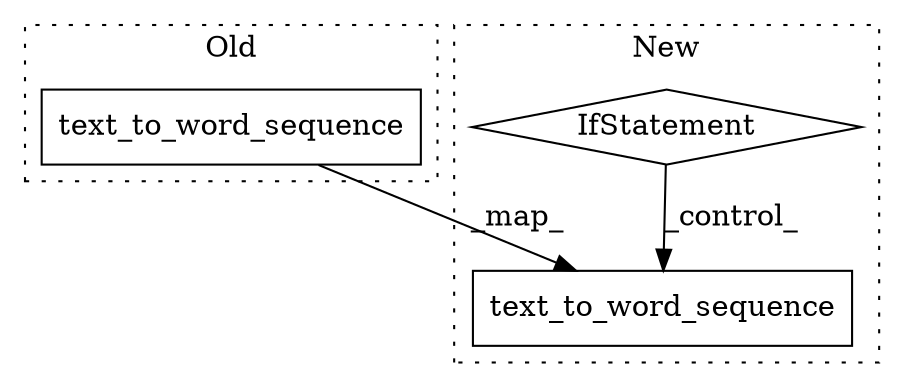 digraph G {
subgraph cluster0 {
1 [label="text_to_word_sequence" a="32" s="5338,5399" l="22,1" shape="box"];
label = "Old";
style="dotted";
}
subgraph cluster1 {
2 [label="text_to_word_sequence" a="32" s="5401,5462" l="22,1" shape="box"];
3 [label="IfStatement" a="25" s="5307,5351" l="4,2" shape="diamond"];
label = "New";
style="dotted";
}
1 -> 2 [label="_map_"];
3 -> 2 [label="_control_"];
}